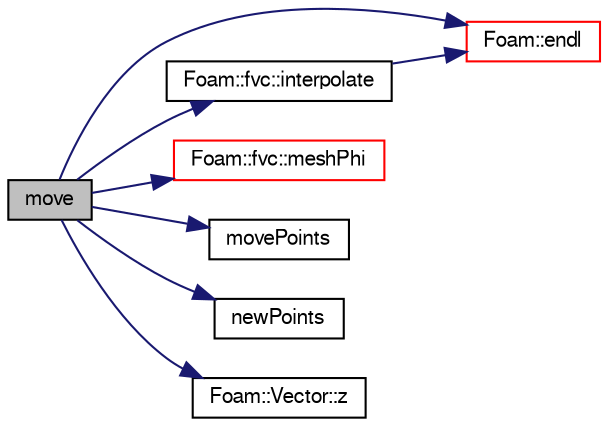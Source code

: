 digraph "move"
{
  bgcolor="transparent";
  edge [fontname="FreeSans",fontsize="10",labelfontname="FreeSans",labelfontsize="10"];
  node [fontname="FreeSans",fontsize="10",shape=record];
  rankdir="LR";
  Node1 [label="move",height=0.2,width=0.4,color="black", fillcolor="grey75", style="filled" fontcolor="black"];
  Node1 -> Node2 [color="midnightblue",fontsize="10",style="solid",fontname="FreeSans"];
  Node2 [label="Foam::endl",height=0.2,width=0.4,color="red",URL="$a10237.html#a2db8fe02a0d3909e9351bb4275b23ce4",tooltip="Add newline and flush stream. "];
  Node1 -> Node3 [color="midnightblue",fontsize="10",style="solid",fontname="FreeSans"];
  Node3 [label="Foam::fvc::interpolate",height=0.2,width=0.4,color="black",URL="$a10271.html#addbc18784300dd0955a9bf79f8e2c43b"];
  Node3 -> Node2 [color="midnightblue",fontsize="10",style="solid",fontname="FreeSans"];
  Node1 -> Node4 [color="midnightblue",fontsize="10",style="solid",fontname="FreeSans"];
  Node4 [label="Foam::fvc::meshPhi",height=0.2,width=0.4,color="red",URL="$a10271.html#a4de91c07f95262e698d486b45f6c2fe6"];
  Node1 -> Node5 [color="midnightblue",fontsize="10",style="solid",fontname="FreeSans"];
  Node5 [label="movePoints",height=0.2,width=0.4,color="black",URL="$a03876.html#ab6c21773d9761d49d1346e0a1d88908b"];
  Node1 -> Node6 [color="midnightblue",fontsize="10",style="solid",fontname="FreeSans"];
  Node6 [label="newPoints",height=0.2,width=0.4,color="black",URL="$a03877.html#a0255157da5c6e351ac2f91500e564bc6"];
  Node1 -> Node7 [color="midnightblue",fontsize="10",style="solid",fontname="FreeSans"];
  Node7 [label="Foam::Vector::z",height=0.2,width=0.4,color="black",URL="$a02715.html#ac72a74f7dde9500927f63515c3f0a2f3"];
}
